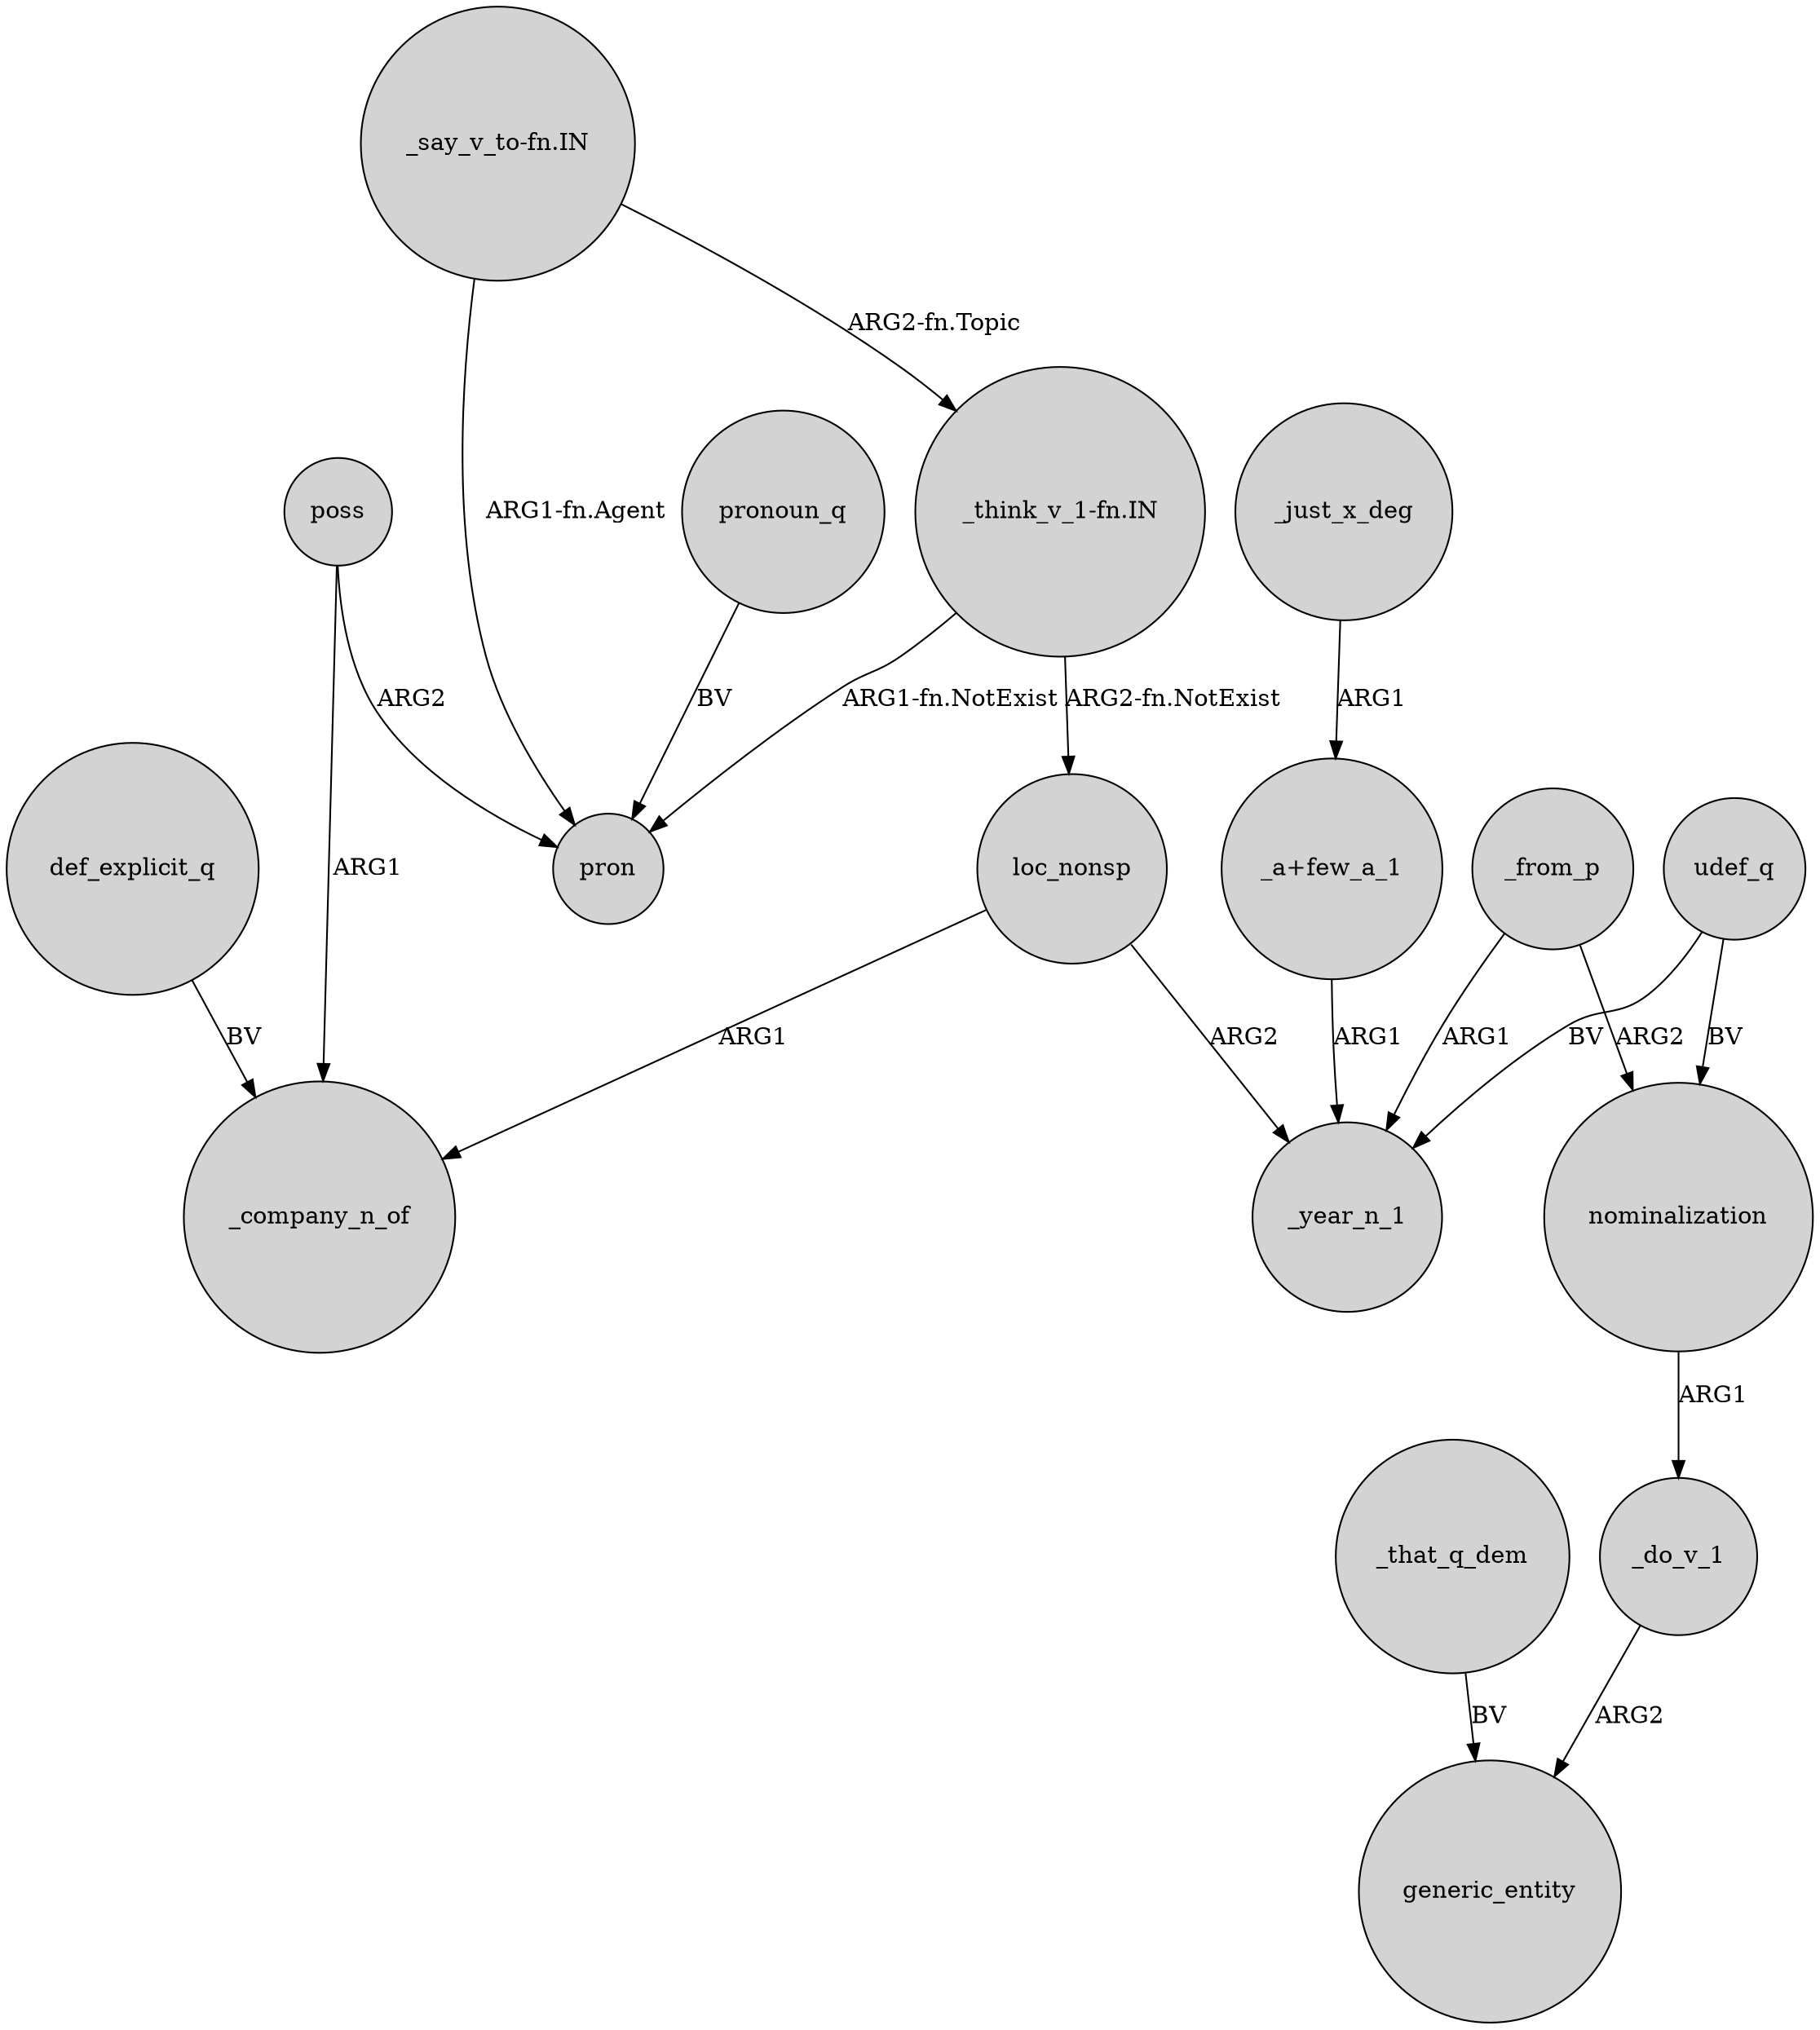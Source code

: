 digraph {
	node [shape=circle style=filled]
	poss -> pron [label=ARG2]
	_that_q_dem -> generic_entity [label=BV]
	"_think_v_1-fn.IN" -> pron [label="ARG1-fn.NotExist"]
	_just_x_deg -> "_a+few_a_1" [label=ARG1]
	nominalization -> _do_v_1 [label=ARG1]
	"_a+few_a_1" -> _year_n_1 [label=ARG1]
	"_say_v_to-fn.IN" -> "_think_v_1-fn.IN" [label="ARG2-fn.Topic"]
	_do_v_1 -> generic_entity [label=ARG2]
	loc_nonsp -> _company_n_of [label=ARG1]
	def_explicit_q -> _company_n_of [label=BV]
	pronoun_q -> pron [label=BV]
	"_think_v_1-fn.IN" -> loc_nonsp [label="ARG2-fn.NotExist"]
	loc_nonsp -> _year_n_1 [label=ARG2]
	udef_q -> nominalization [label=BV]
	_from_p -> nominalization [label=ARG2]
	"_say_v_to-fn.IN" -> pron [label="ARG1-fn.Agent"]
	udef_q -> _year_n_1 [label=BV]
	poss -> _company_n_of [label=ARG1]
	_from_p -> _year_n_1 [label=ARG1]
}
